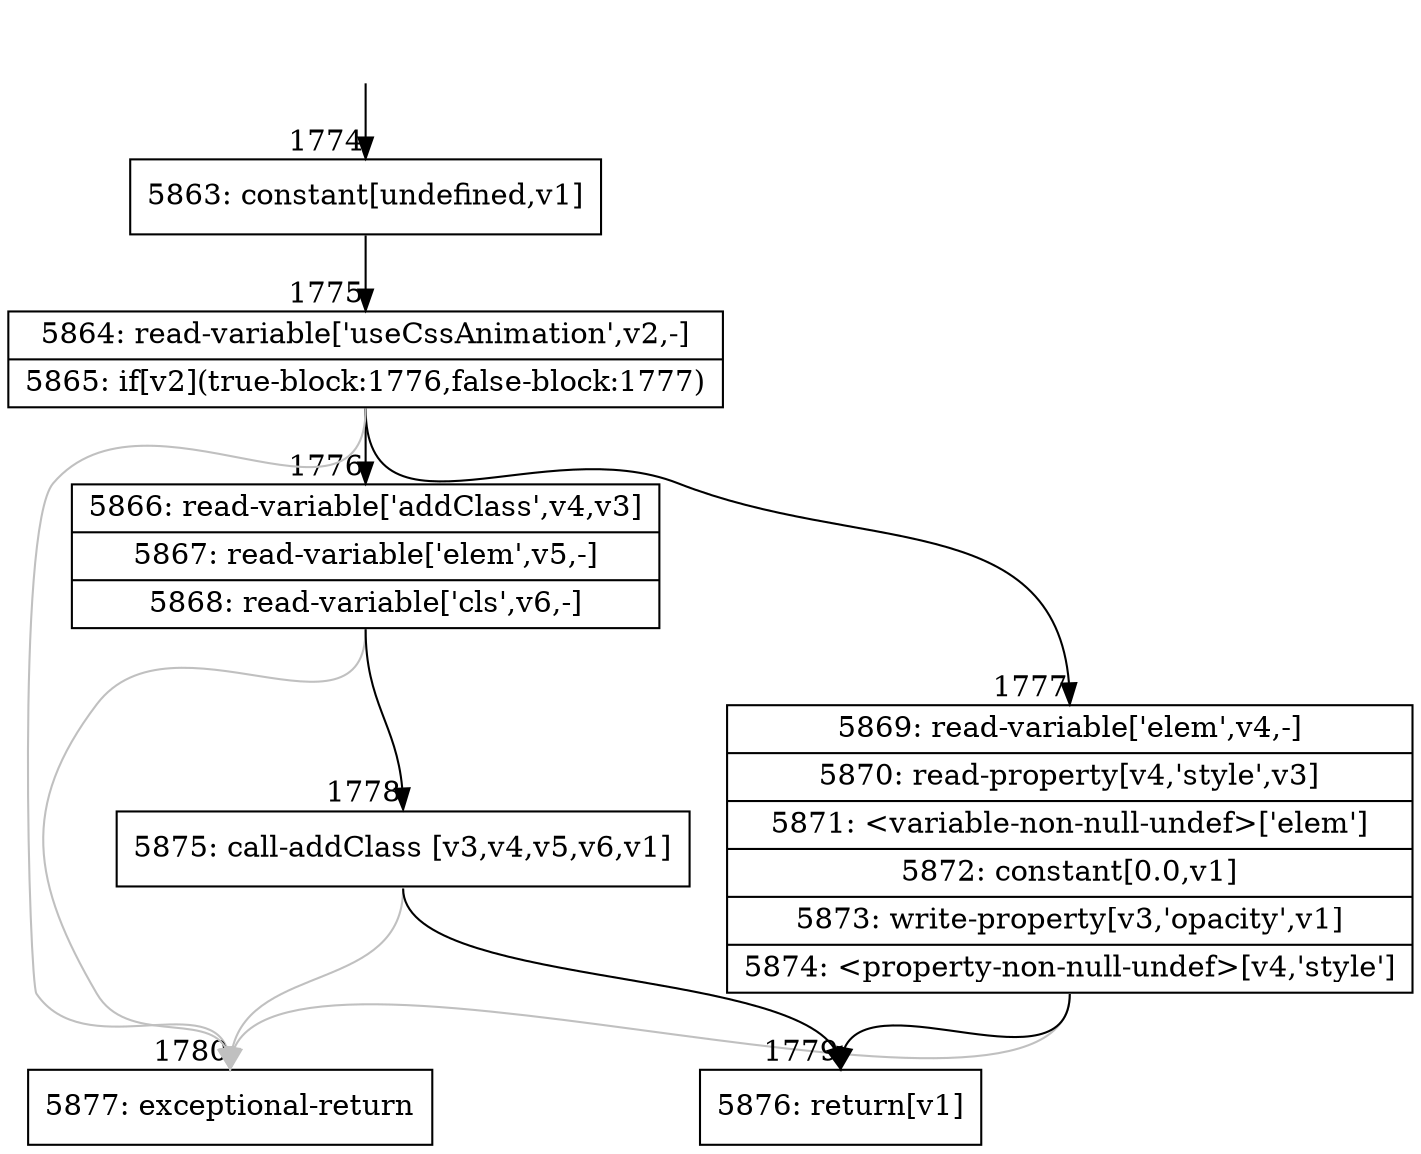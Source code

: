 digraph {
rankdir="TD"
BB_entry148[shape=none,label=""];
BB_entry148 -> BB1774 [tailport=s, headport=n, headlabel="    1774"]
BB1774 [shape=record label="{5863: constant[undefined,v1]}" ] 
BB1774 -> BB1775 [tailport=s, headport=n, headlabel="      1775"]
BB1775 [shape=record label="{5864: read-variable['useCssAnimation',v2,-]|5865: if[v2](true-block:1776,false-block:1777)}" ] 
BB1775 -> BB1776 [tailport=s, headport=n, headlabel="      1776"]
BB1775 -> BB1777 [tailport=s, headport=n, headlabel="      1777"]
BB1775 -> BB1780 [tailport=s, headport=n, color=gray, headlabel="      1780"]
BB1776 [shape=record label="{5866: read-variable['addClass',v4,v3]|5867: read-variable['elem',v5,-]|5868: read-variable['cls',v6,-]}" ] 
BB1776 -> BB1778 [tailport=s, headport=n, headlabel="      1778"]
BB1776 -> BB1780 [tailport=s, headport=n, color=gray]
BB1777 [shape=record label="{5869: read-variable['elem',v4,-]|5870: read-property[v4,'style',v3]|5871: \<variable-non-null-undef\>['elem']|5872: constant[0.0,v1]|5873: write-property[v3,'opacity',v1]|5874: \<property-non-null-undef\>[v4,'style']}" ] 
BB1777 -> BB1779 [tailport=s, headport=n, headlabel="      1779"]
BB1777 -> BB1780 [tailport=s, headport=n, color=gray]
BB1778 [shape=record label="{5875: call-addClass [v3,v4,v5,v6,v1]}" ] 
BB1778 -> BB1779 [tailport=s, headport=n]
BB1778 -> BB1780 [tailport=s, headport=n, color=gray]
BB1779 [shape=record label="{5876: return[v1]}" ] 
BB1780 [shape=record label="{5877: exceptional-return}" ] 
//#$~ 1577
}
